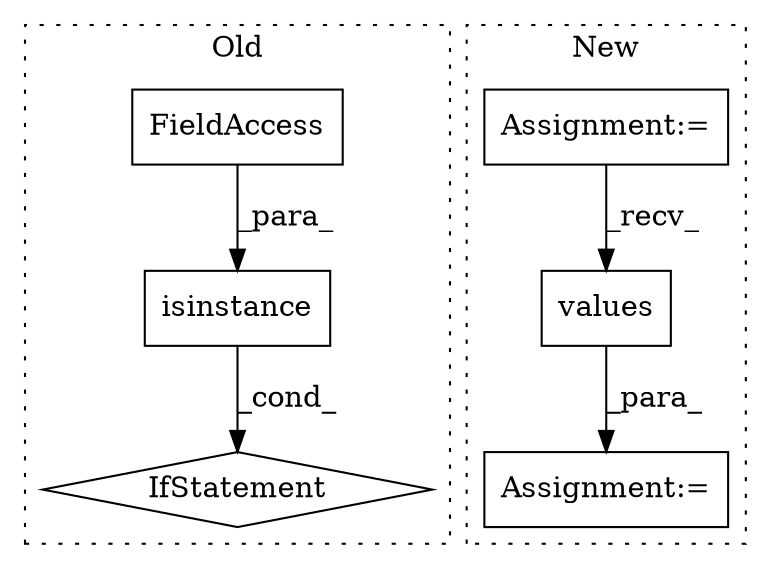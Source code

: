 digraph G {
subgraph cluster0 {
1 [label="isinstance" a="32" s="754,798" l="11,1" shape="box"];
3 [label="IfStatement" a="25" s="750,799" l="4,2" shape="diamond"];
5 [label="FieldAccess" a="22" s="771" l="27" shape="box"];
label = "Old";
style="dotted";
}
subgraph cluster1 {
2 [label="values" a="32" s="763" l="8" shape="box"];
4 [label="Assignment:=" a="7" s="742" l="1" shape="box"];
6 [label="Assignment:=" a="7" s="663" l="1" shape="box"];
label = "New";
style="dotted";
}
1 -> 3 [label="_cond_"];
2 -> 4 [label="_para_"];
5 -> 1 [label="_para_"];
6 -> 2 [label="_recv_"];
}